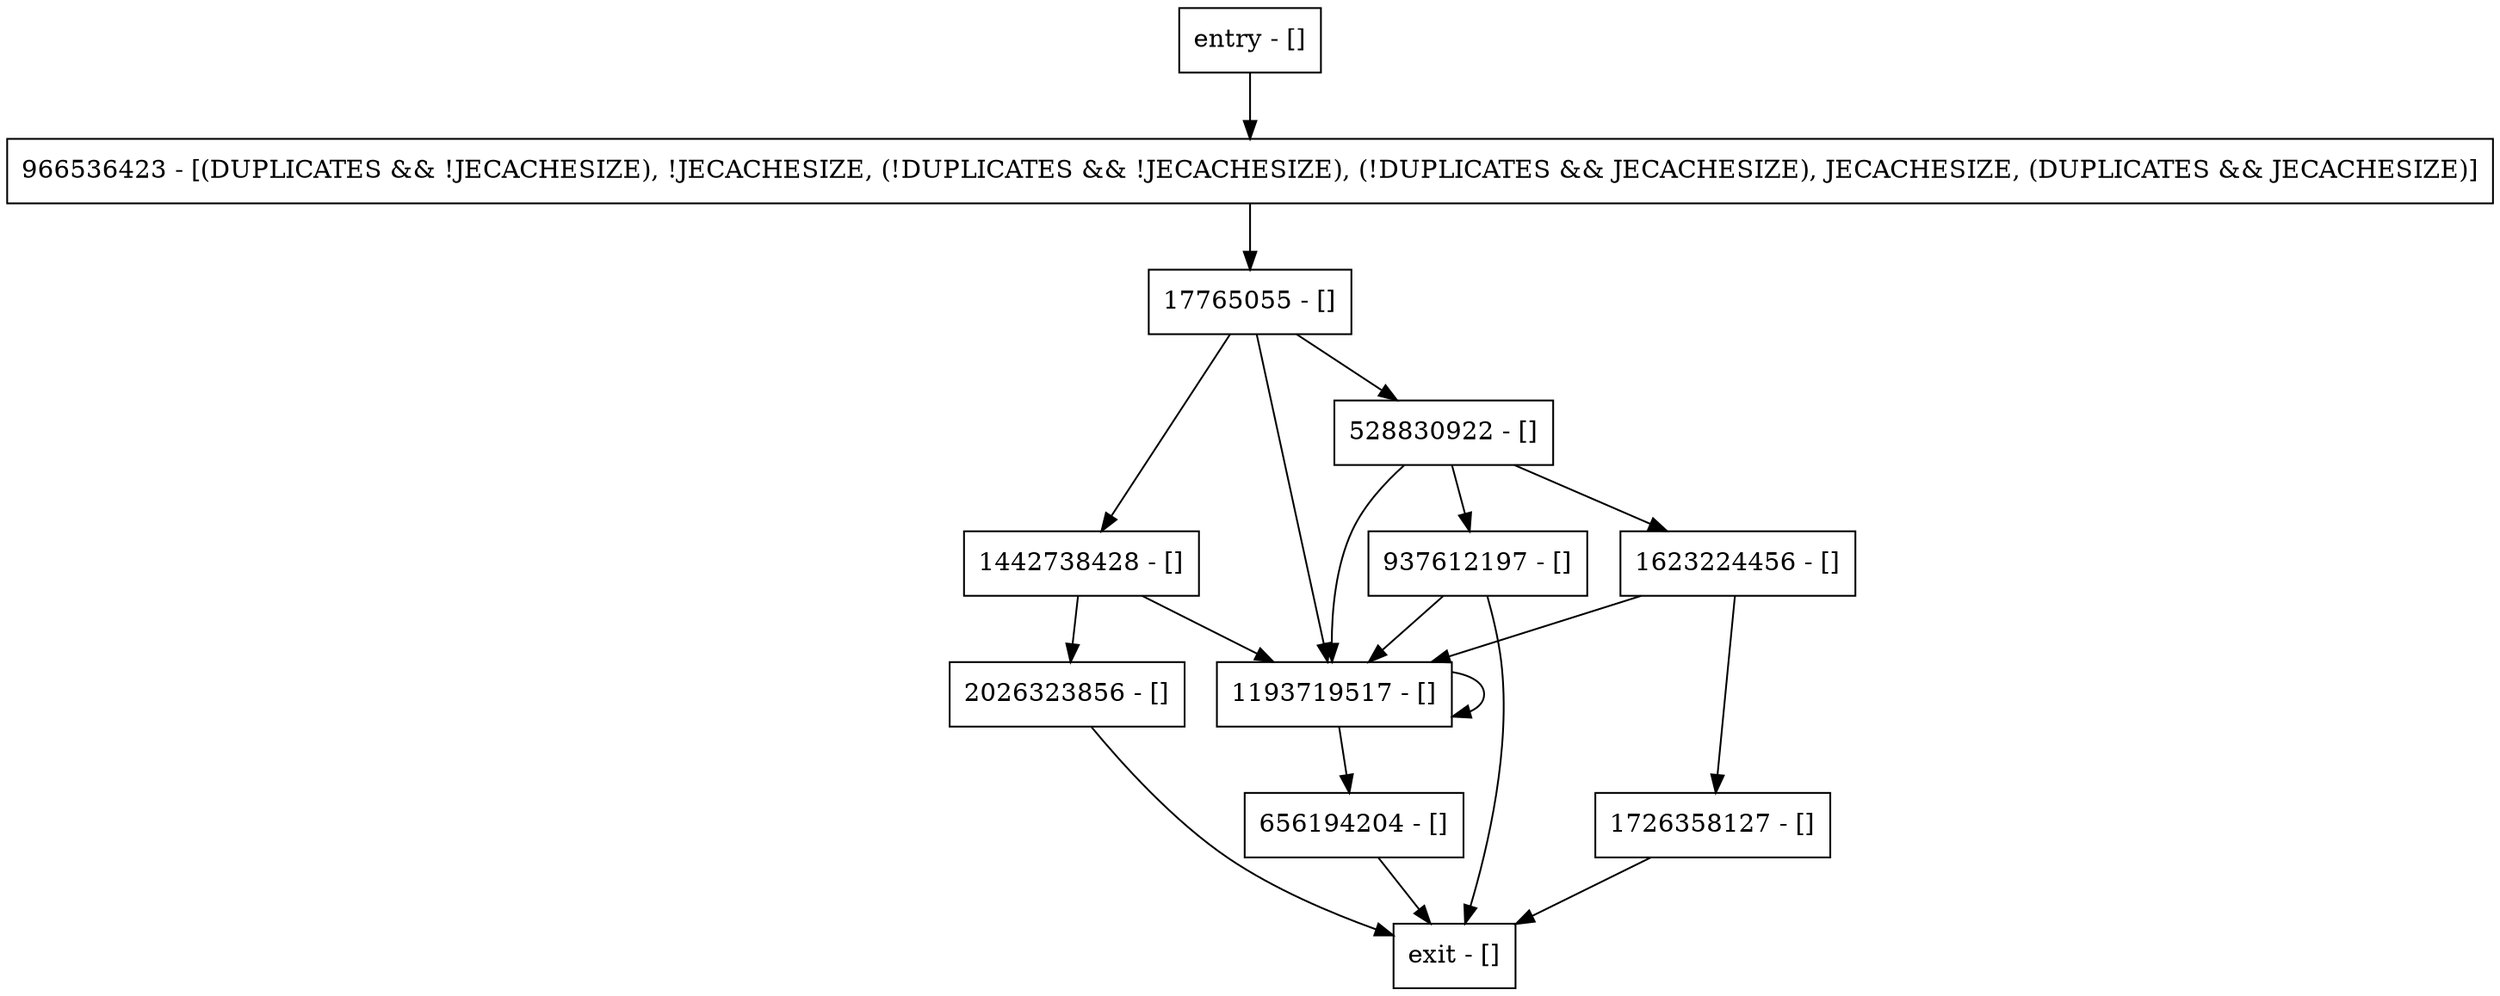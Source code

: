 digraph putInternal {
node [shape=record];
1193719517 [label="1193719517 - []"];
1623224456 [label="1623224456 - []"];
528830922 [label="528830922 - []"];
937612197 [label="937612197 - []"];
2026323856 [label="2026323856 - []"];
entry [label="entry - []"];
exit [label="exit - []"];
1442738428 [label="1442738428 - []"];
966536423 [label="966536423 - [(DUPLICATES && !JECACHESIZE), !JECACHESIZE, (!DUPLICATES && !JECACHESIZE), (!DUPLICATES && JECACHESIZE), JECACHESIZE, (DUPLICATES && JECACHESIZE)]"];
1726358127 [label="1726358127 - []"];
656194204 [label="656194204 - []"];
17765055 [label="17765055 - []"];
entry;
exit;
1193719517 -> 656194204;
1193719517 -> 1193719517;
1623224456 -> 1726358127;
1623224456 -> 1193719517;
528830922 -> 1623224456;
528830922 -> 1193719517;
528830922 -> 937612197;
937612197 -> exit;
937612197 -> 1193719517;
2026323856 -> exit;
entry -> 966536423;
1442738428 -> 2026323856;
1442738428 -> 1193719517;
966536423 -> 17765055;
1726358127 -> exit;
656194204 -> exit;
17765055 -> 1442738428;
17765055 -> 1193719517;
17765055 -> 528830922;
}
